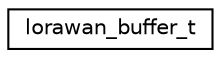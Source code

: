 digraph "Graphical Class Hierarchy"
{
 // LATEX_PDF_SIZE
  edge [fontname="Helvetica",fontsize="10",labelfontname="Helvetica",labelfontsize="10"];
  node [fontname="Helvetica",fontsize="10",shape=record];
  rankdir="LR";
  Node0 [label="lorawan_buffer_t",height=0.2,width=0.4,color="black", fillcolor="white", style="filled",URL="$structlorawan__buffer__t.html",tooltip="buffer helper for parsing and constructing LoRaWAN packets."];
}
